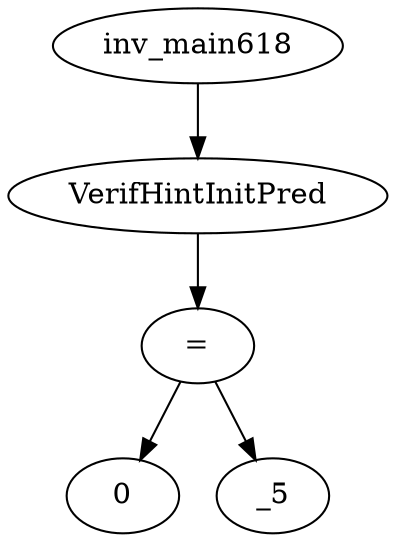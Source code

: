 digraph dag {
0 [label="inv_main618"];
1 [label="VerifHintInitPred"];
2 [label="="];
3 [label="0"];
4 [label="_5"];
0->1
1->2
2->4
2 -> 3
}
